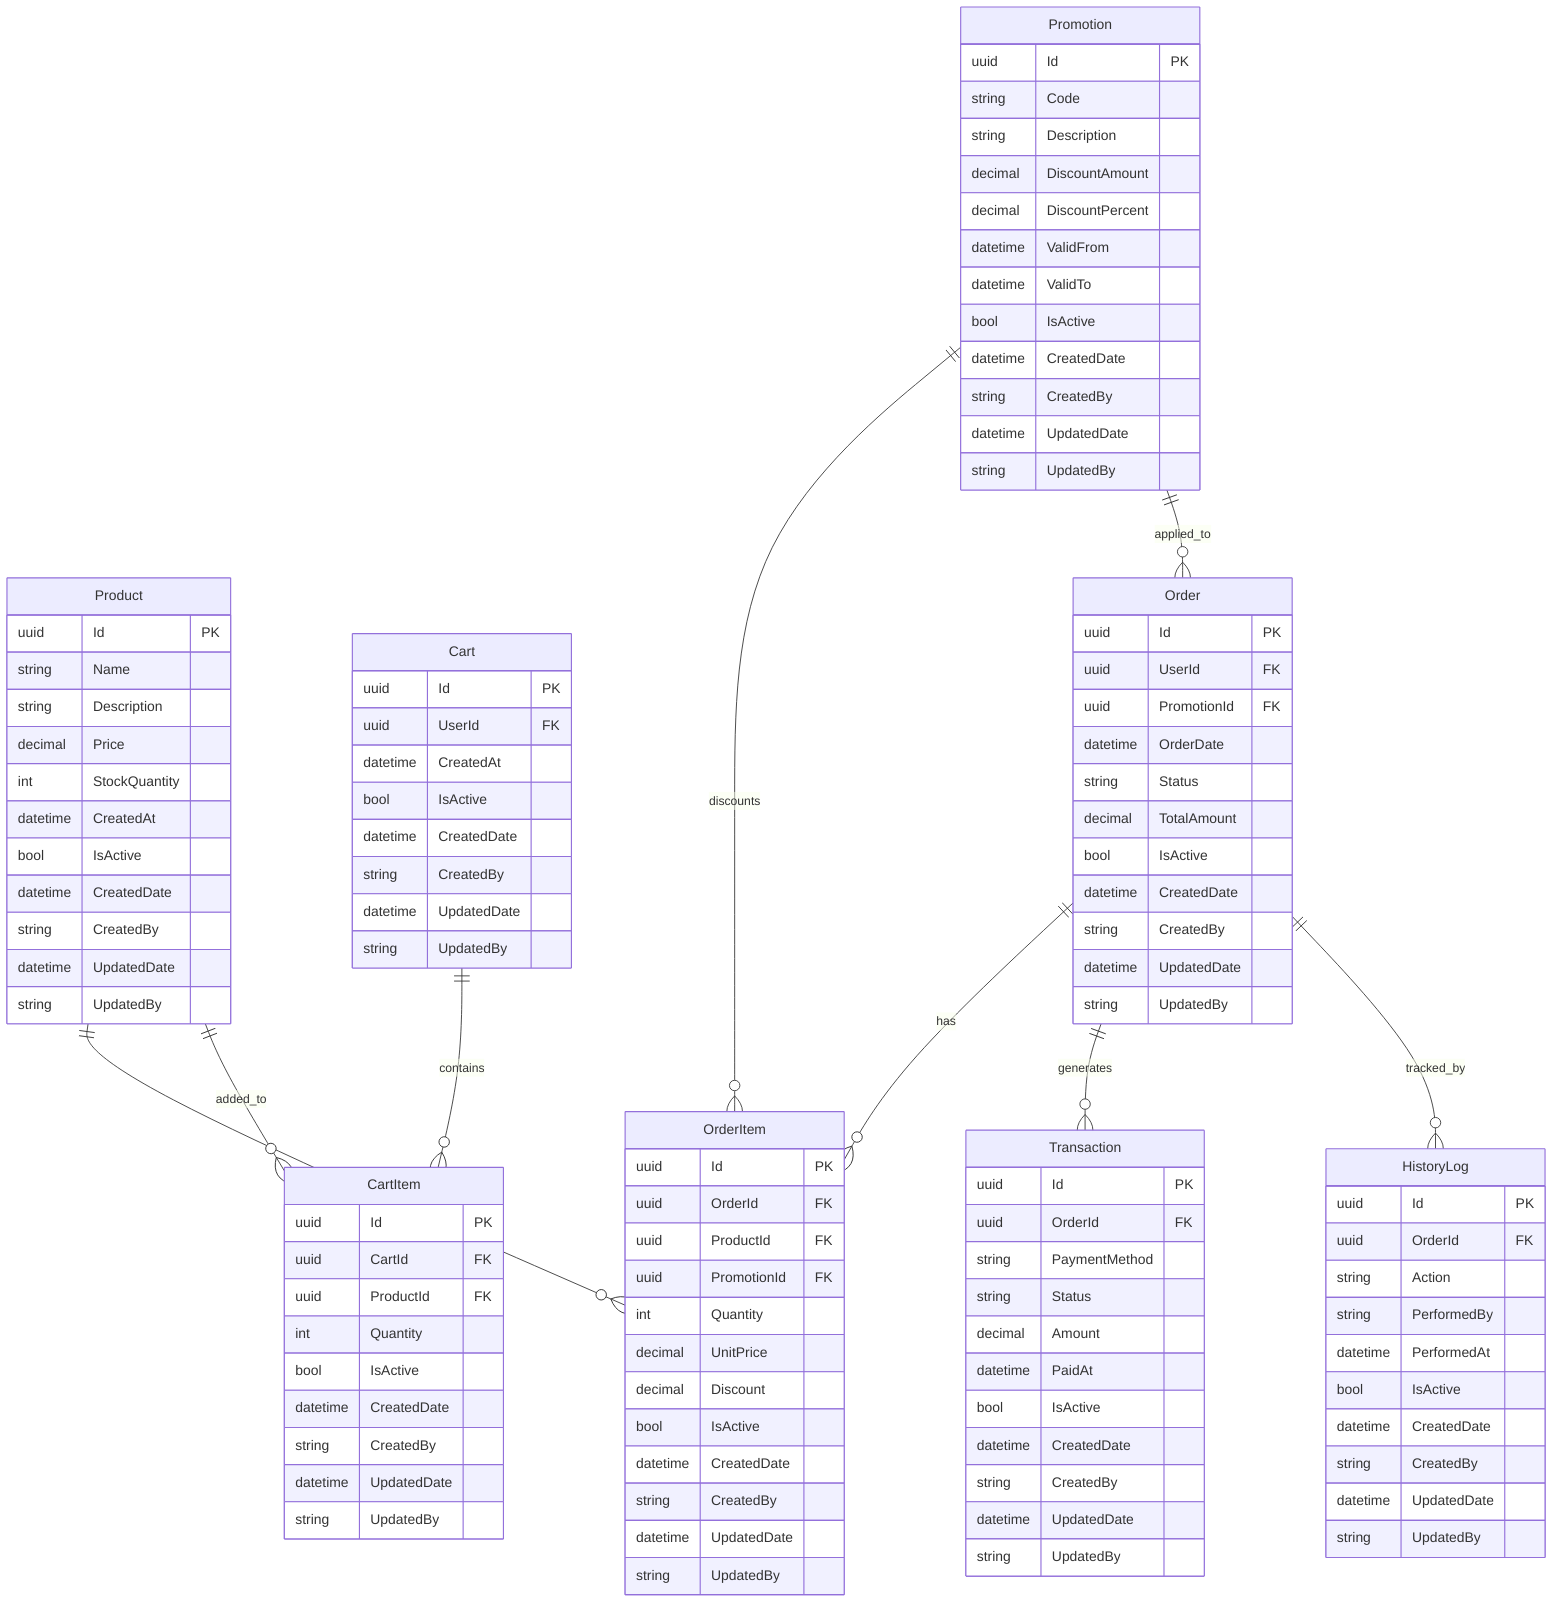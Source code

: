 erDiagram
    Product {
        uuid Id PK
        string Name
        string Description
        decimal Price
        int StockQuantity
        datetime CreatedAt
        bool IsActive
        datetime CreatedDate
        string CreatedBy
        datetime UpdatedDate
        string UpdatedBy
    }

    Promotion {
        uuid Id PK
        string Code
        string Description
        decimal DiscountAmount
        decimal DiscountPercent
        datetime ValidFrom
        datetime ValidTo
        bool IsActive
        datetime CreatedDate
        string CreatedBy
        datetime UpdatedDate
        string UpdatedBy
    }

    Cart {
        uuid Id PK
        uuid UserId FK
        datetime CreatedAt
        bool IsActive
        datetime CreatedDate
        string CreatedBy
        datetime UpdatedDate
        string UpdatedBy
    }

    CartItem {
        uuid Id PK
        uuid CartId FK
        uuid ProductId FK
        int Quantity
        bool IsActive
        datetime CreatedDate
        string CreatedBy
        datetime UpdatedDate
        string UpdatedBy
    }

    Order {
        uuid Id PK
        uuid UserId FK
        uuid PromotionId FK
        datetime OrderDate
        string Status
        decimal TotalAmount
        bool IsActive
        datetime CreatedDate
        string CreatedBy
        datetime UpdatedDate
        string UpdatedBy
    }

    OrderItem {
        uuid Id PK
        uuid OrderId FK
        uuid ProductId FK
        uuid PromotionId FK
        int Quantity
        decimal UnitPrice
        decimal Discount
        bool IsActive
        datetime CreatedDate
        string CreatedBy
        datetime UpdatedDate
        string UpdatedBy
    }

    Transaction {
        uuid Id PK
        uuid OrderId FK
        string PaymentMethod
        string Status
        decimal Amount
        datetime PaidAt
        bool IsActive
        datetime CreatedDate
        string CreatedBy
        datetime UpdatedDate
        string UpdatedBy
    }

    HistoryLog {
        uuid Id PK
        uuid OrderId FK
        string Action
        string PerformedBy
        datetime PerformedAt
        bool IsActive
        datetime CreatedDate
        string CreatedBy
        datetime UpdatedDate
        string UpdatedBy
    }

    Product ||--o{ OrderItem : included_in
    Product ||--o{ CartItem : added_to
    Promotion ||--o{ OrderItem : discounts
    Promotion ||--o{ Order : applied_to
    Cart ||--o{ CartItem : contains
    Order ||--o{ OrderItem : has
    Order ||--o{ Transaction : generates
    Order ||--o{ HistoryLog : tracked_by